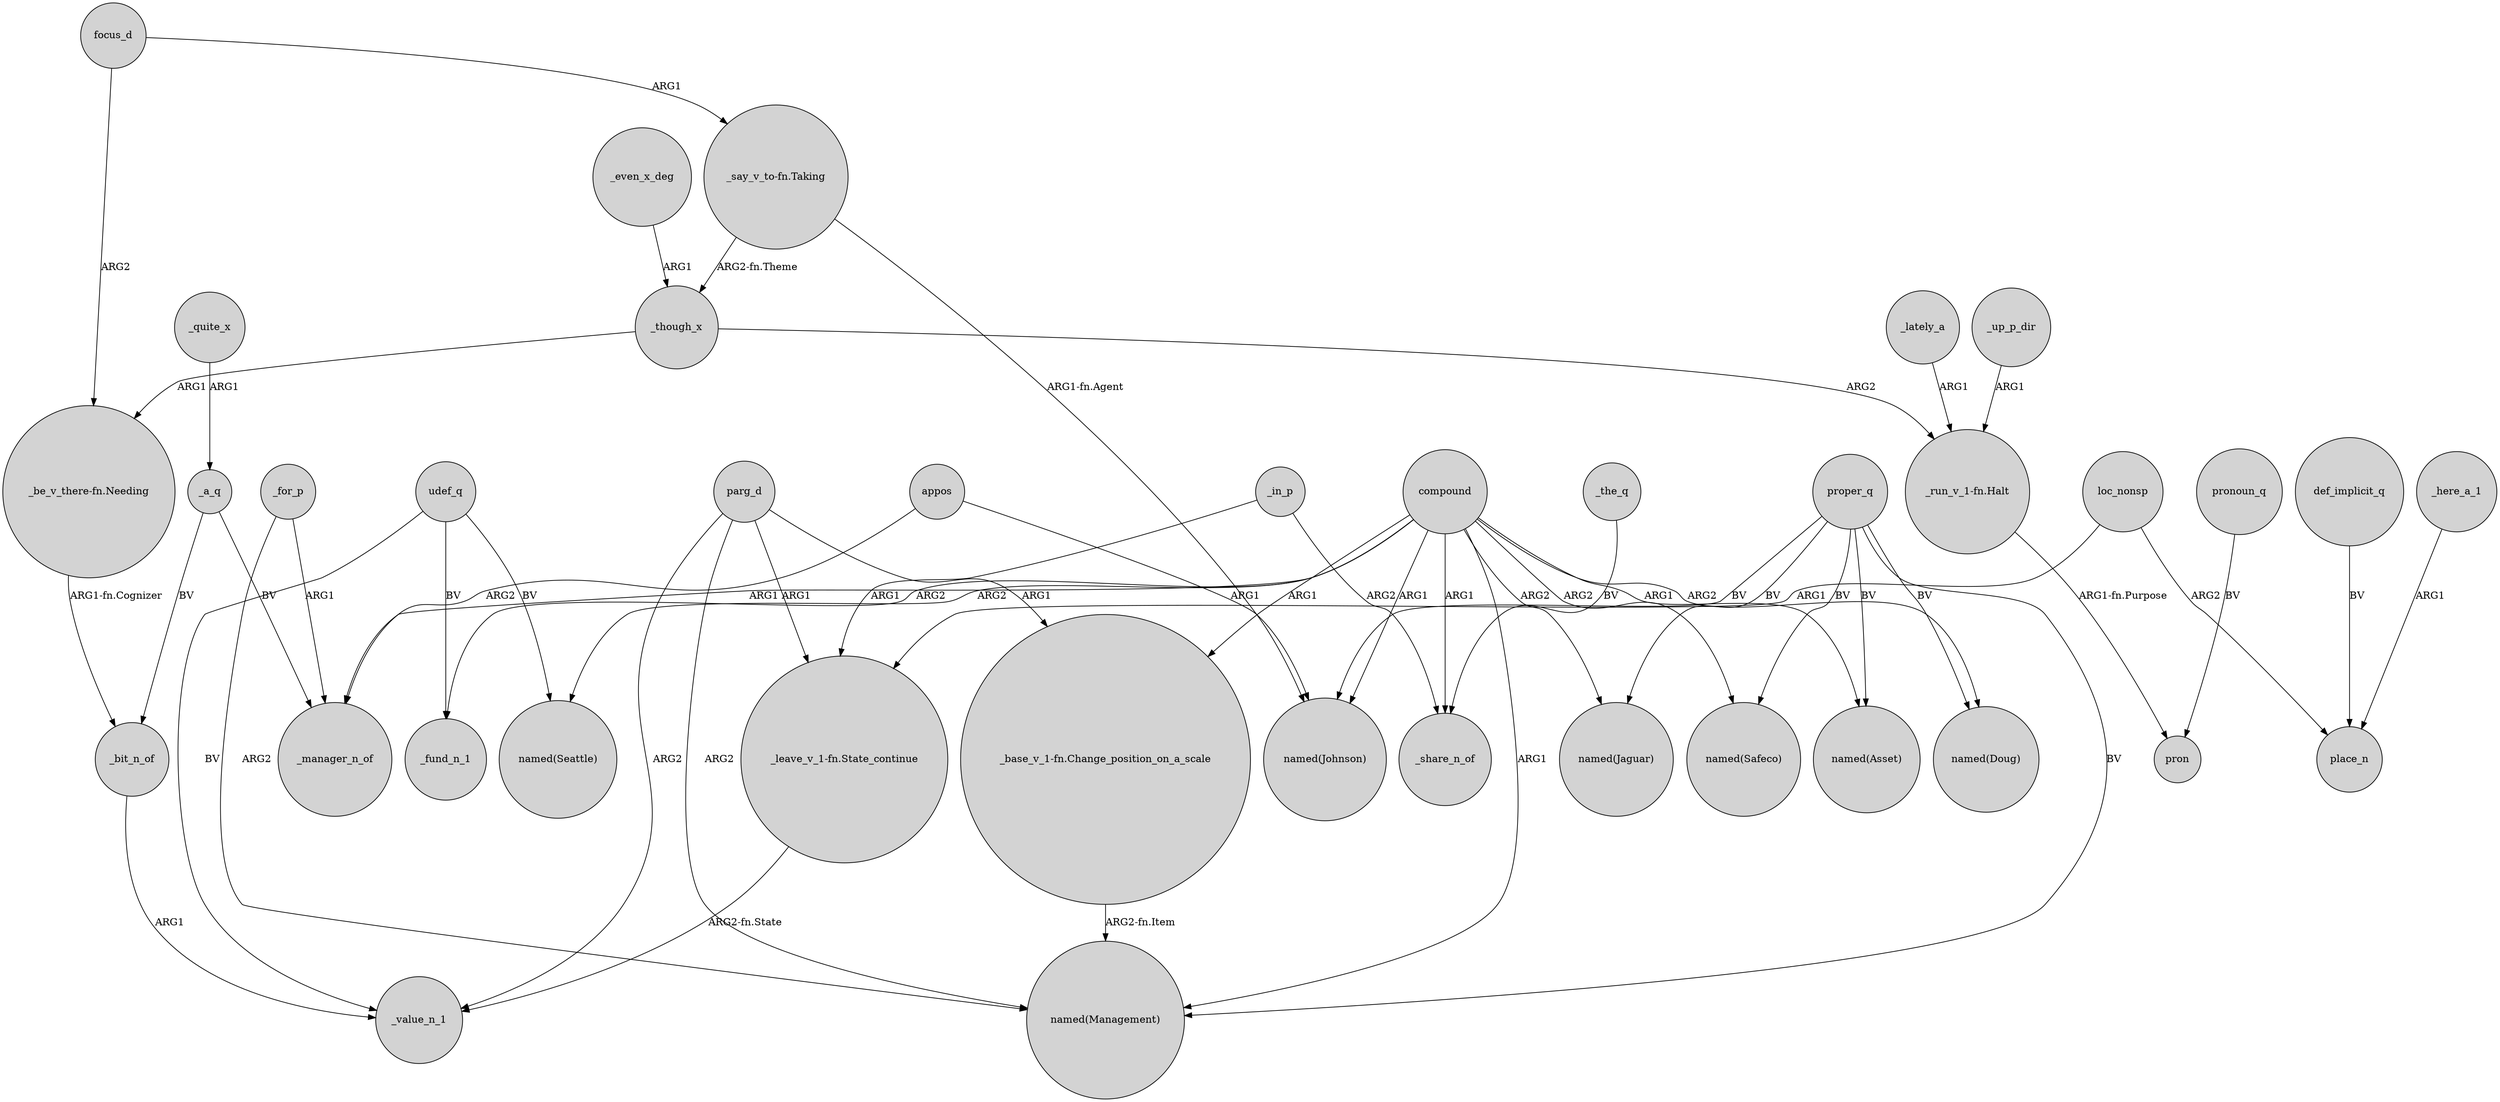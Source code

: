 digraph {
	node [shape=circle style=filled]
	_a_q -> _bit_n_of [label=BV]
	_lately_a -> "_run_v_1-fn.Halt" [label=ARG1]
	compound -> "named(Asset)" [label=ARG1]
	compound -> _fund_n_1 [label=ARG2]
	parg_d -> _value_n_1 [label=ARG2]
	"_be_v_there-fn.Needing" -> _bit_n_of [label="ARG1-fn.Cognizer"]
	def_implicit_q -> place_n [label=BV]
	focus_d -> "_say_v_to-fn.Taking" [label=ARG1]
	parg_d -> "_base_v_1-fn.Change_position_on_a_scale" [label=ARG1]
	compound -> _share_n_of [label=ARG1]
	udef_q -> _fund_n_1 [label=BV]
	compound -> "named(Management)" [label=ARG1]
	_though_x -> "_run_v_1-fn.Halt" [label=ARG2]
	loc_nonsp -> "_leave_v_1-fn.State_continue" [label=ARG1]
	_quite_x -> _a_q [label=ARG1]
	_the_q -> _share_n_of [label=BV]
	udef_q -> _value_n_1 [label=BV]
	_bit_n_of -> _value_n_1 [label=ARG1]
	appos -> "named(Johnson)" [label=ARG1]
	"_base_v_1-fn.Change_position_on_a_scale" -> "named(Management)" [label="ARG2-fn.Item"]
	proper_q -> "named(Management)" [label=BV]
	proper_q -> "named(Doug)" [label=BV]
	_here_a_1 -> place_n [label=ARG1]
	"_run_v_1-fn.Halt" -> pron [label="ARG1-fn.Purpose"]
	_a_q -> _manager_n_of [label=BV]
	"_say_v_to-fn.Taking" -> "named(Johnson)" [label="ARG1-fn.Agent"]
	_for_p -> "named(Management)" [label=ARG2]
	proper_q -> "named(Johnson)" [label=BV]
	focus_d -> "_be_v_there-fn.Needing" [label=ARG2]
	pronoun_q -> pron [label=BV]
	_up_p_dir -> "_run_v_1-fn.Halt" [label=ARG1]
	parg_d -> "named(Management)" [label=ARG2]
	compound -> "named(Jaguar)" [label=ARG2]
	proper_q -> "named(Asset)" [label=BV]
	compound -> "named(Seattle)" [label=ARG2]
	_though_x -> "_be_v_there-fn.Needing" [label=ARG1]
	proper_q -> "named(Jaguar)" [label=BV]
	"_say_v_to-fn.Taking" -> _though_x [label="ARG2-fn.Theme"]
	"_leave_v_1-fn.State_continue" -> _value_n_1 [label="ARG2-fn.State"]
	_for_p -> _manager_n_of [label=ARG1]
	compound -> "_base_v_1-fn.Change_position_on_a_scale" [label=ARG1]
	compound -> "named(Safeco)" [label=ARG2]
	compound -> "named(Doug)" [label=ARG2]
	proper_q -> "named(Safeco)" [label=BV]
	appos -> _manager_n_of [label=ARG2]
	loc_nonsp -> place_n [label=ARG2]
	_even_x_deg -> _though_x [label=ARG1]
	udef_q -> "named(Seattle)" [label=BV]
	compound -> _manager_n_of [label=ARG1]
	_in_p -> _share_n_of [label=ARG2]
	parg_d -> "_leave_v_1-fn.State_continue" [label=ARG1]
	compound -> "named(Johnson)" [label=ARG1]
	_in_p -> "_leave_v_1-fn.State_continue" [label=ARG1]
}
